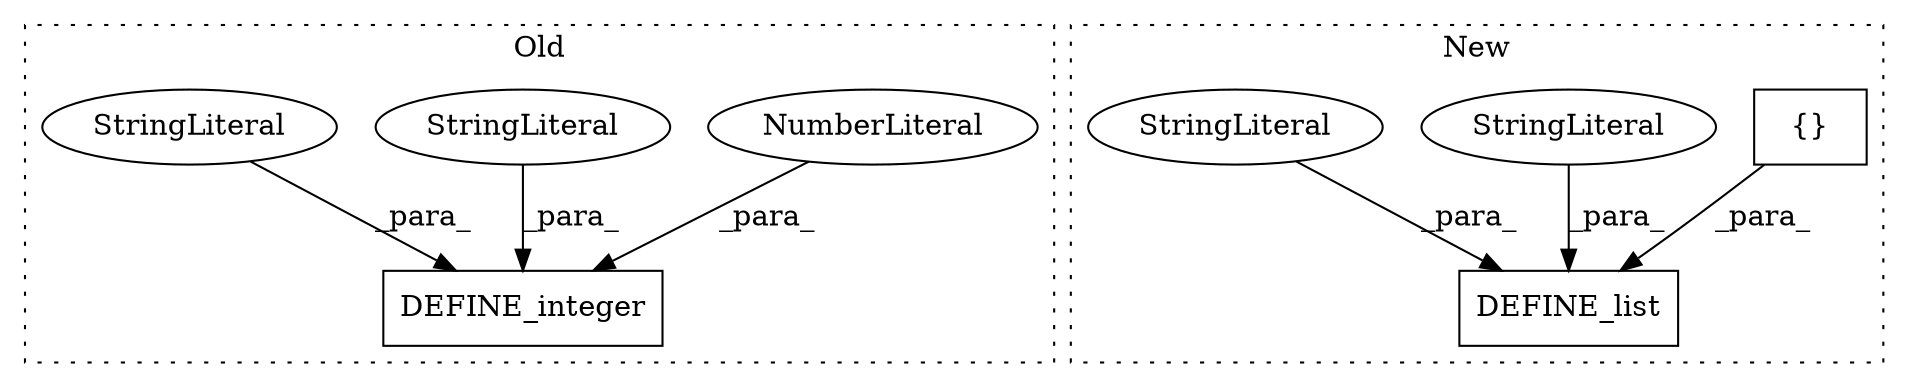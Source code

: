 digraph G {
subgraph cluster0 {
1 [label="DEFINE_integer" a="32" s="1303,1386" l="15,1" shape="box"];
3 [label="NumberLiteral" a="34" s="1336" l="2" shape="ellipse"];
6 [label="StringLiteral" a="45" s="1318" l="17" shape="ellipse"];
8 [label="StringLiteral" a="45" s="1339" l="47" shape="ellipse"];
label = "Old";
style="dotted";
}
subgraph cluster1 {
2 [label="DEFINE_list" a="32" s="1303,1477" l="12,1" shape="box"];
4 [label="{}" a="4" s="1342,1345" l="1,1" shape="box"];
5 [label="StringLiteral" a="45" s="1347" l="130" shape="ellipse"];
7 [label="StringLiteral" a="45" s="1315" l="17" shape="ellipse"];
label = "New";
style="dotted";
}
3 -> 1 [label="_para_"];
4 -> 2 [label="_para_"];
5 -> 2 [label="_para_"];
6 -> 1 [label="_para_"];
7 -> 2 [label="_para_"];
8 -> 1 [label="_para_"];
}